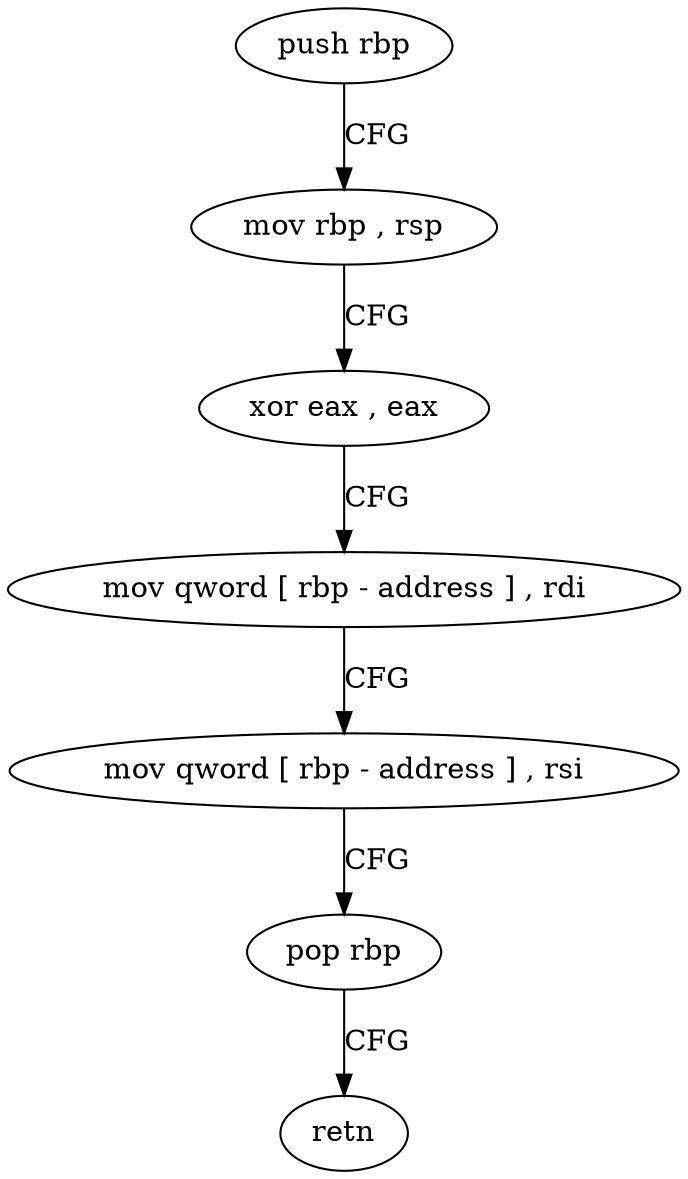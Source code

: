 digraph "func" {
"4260752" [label = "push rbp" ]
"4260753" [label = "mov rbp , rsp" ]
"4260756" [label = "xor eax , eax" ]
"4260758" [label = "mov qword [ rbp - address ] , rdi" ]
"4260762" [label = "mov qword [ rbp - address ] , rsi" ]
"4260766" [label = "pop rbp" ]
"4260767" [label = "retn" ]
"4260752" -> "4260753" [ label = "CFG" ]
"4260753" -> "4260756" [ label = "CFG" ]
"4260756" -> "4260758" [ label = "CFG" ]
"4260758" -> "4260762" [ label = "CFG" ]
"4260762" -> "4260766" [ label = "CFG" ]
"4260766" -> "4260767" [ label = "CFG" ]
}
